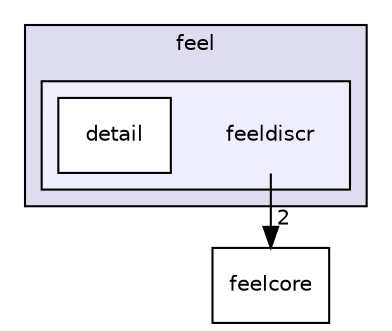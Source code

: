 digraph "/home/runner/work/feelpp/feelpp/feelpp/feel/feeldiscr" {
  compound=true
  node [ fontsize="10", fontname="Helvetica"];
  edge [ labelfontsize="10", labelfontname="Helvetica"];
  subgraph clusterdir_a4c121e06ebcc119b041a36581d5d48a {
    graph [ bgcolor="#ddddee", pencolor="black", label="feel" fontname="Helvetica", fontsize="10", URL="dir_a4c121e06ebcc119b041a36581d5d48a.html"]
  subgraph clusterdir_201afb6b72871638822819f2c834f547 {
    graph [ bgcolor="#eeeeff", pencolor="black", label="" URL="dir_201afb6b72871638822819f2c834f547.html"];
    dir_201afb6b72871638822819f2c834f547 [shape=plaintext label="feeldiscr"];
    dir_4d6064020e48c1ac64ebe36d12eab2ff [shape=box label="detail" color="black" fillcolor="white" style="filled" URL="dir_4d6064020e48c1ac64ebe36d12eab2ff.html"];
  }
  }
  dir_f953484fe51916b7b30cc3393ae061de [shape=box label="feelcore" URL="dir_f953484fe51916b7b30cc3393ae061de.html"];
  dir_201afb6b72871638822819f2c834f547->dir_f953484fe51916b7b30cc3393ae061de [headlabel="2", labeldistance=1.5 headhref="dir_000004_000002.html"];
}
